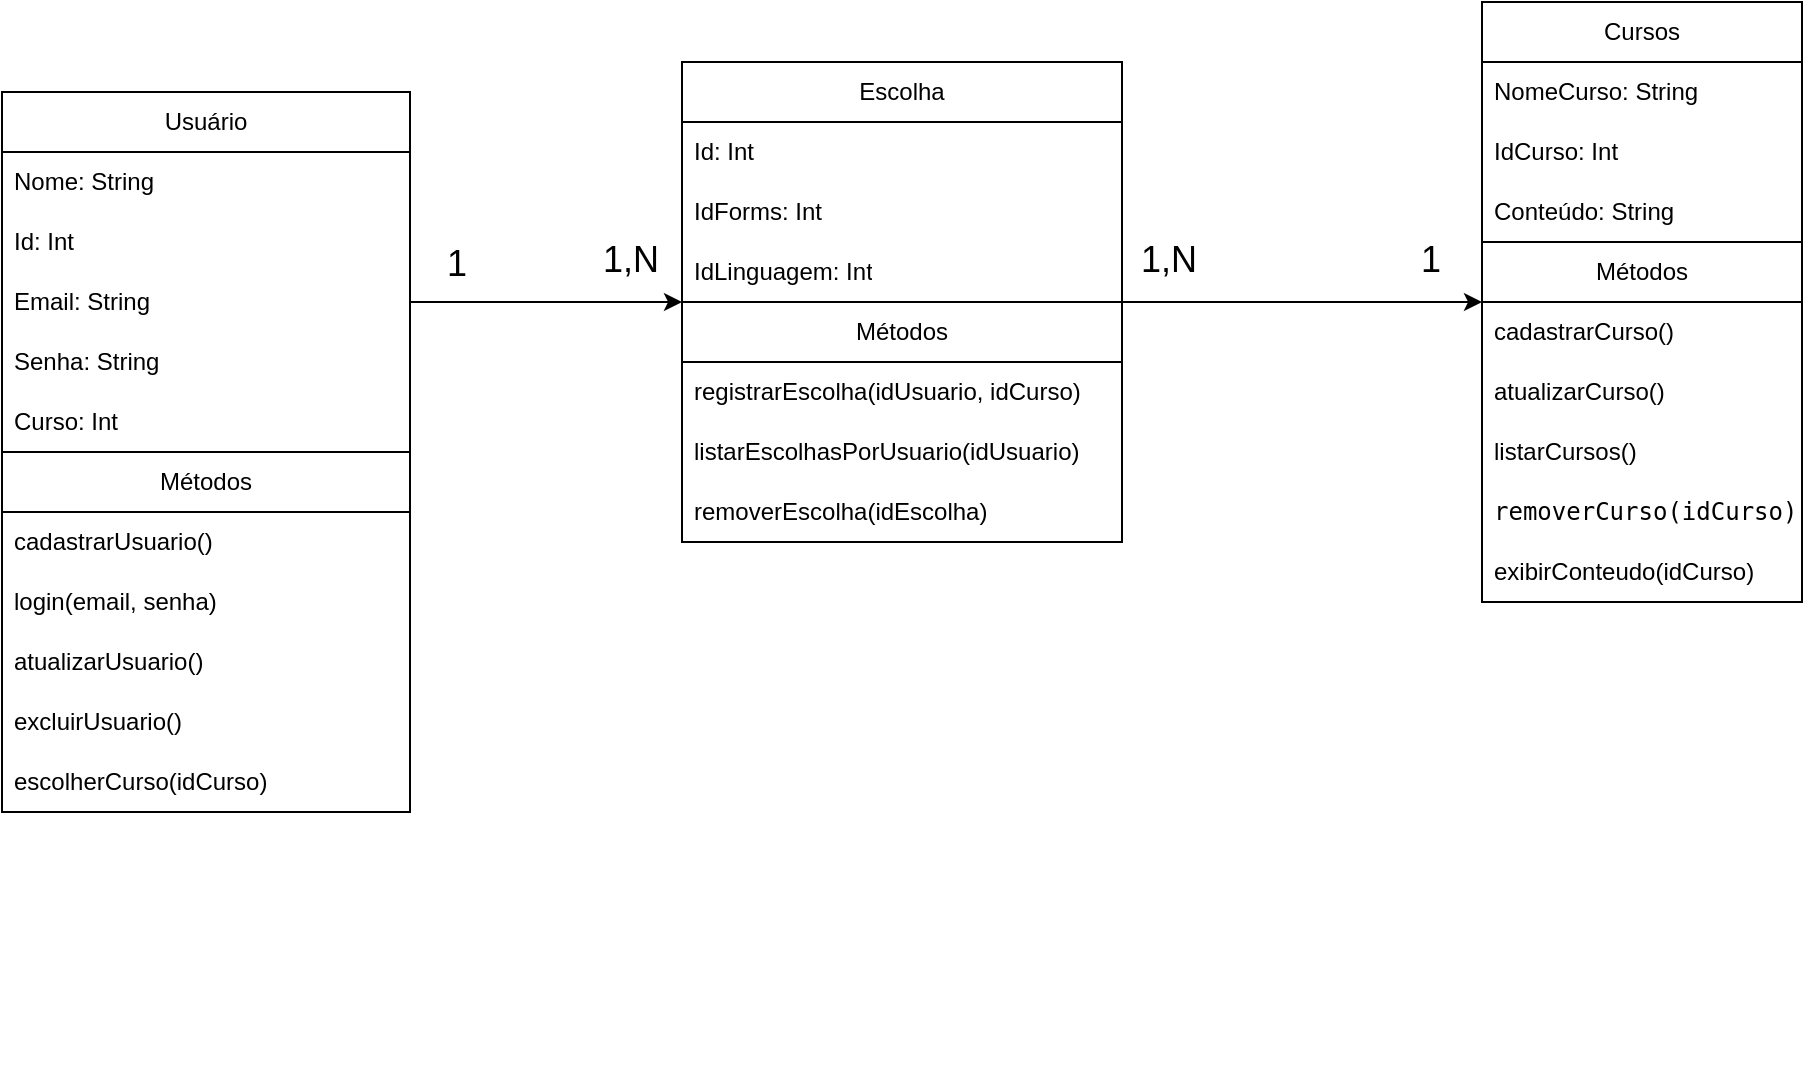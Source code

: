 <mxfile version="28.0.7">
  <diagram name="Página-1" id="BQtqVDnxdv7hZa8ICFK8">
    <mxGraphModel dx="1188" dy="648" grid="1" gridSize="10" guides="1" tooltips="1" connect="1" arrows="1" fold="1" page="1" pageScale="1" pageWidth="827" pageHeight="1169" math="0" shadow="0">
      <root>
        <mxCell id="0" />
        <mxCell id="1" parent="0" />
        <mxCell id="vX3t4Dyej9rQifprjhdi-1" value="Usuário" style="swimlane;fontStyle=0;childLayout=stackLayout;horizontal=1;startSize=30;horizontalStack=0;resizeParent=1;resizeParentMax=0;resizeLast=0;collapsible=1;marginBottom=0;whiteSpace=wrap;html=1;strokeColor=default;swimlaneLine=1;" vertex="1" parent="1">
          <mxGeometry x="20" y="150" width="204" height="360" as="geometry" />
        </mxCell>
        <mxCell id="vX3t4Dyej9rQifprjhdi-2" value="Nome: String" style="text;strokeColor=none;fillColor=none;align=left;verticalAlign=middle;spacingLeft=4;spacingRight=4;overflow=hidden;points=[[0,0.5],[1,0.5]];portConstraint=eastwest;rotatable=0;whiteSpace=wrap;html=1;" vertex="1" parent="vX3t4Dyej9rQifprjhdi-1">
          <mxGeometry y="30" width="204" height="30" as="geometry" />
        </mxCell>
        <mxCell id="vX3t4Dyej9rQifprjhdi-3" value="Id: Int" style="text;strokeColor=none;fillColor=none;align=left;verticalAlign=middle;spacingLeft=4;spacingRight=4;overflow=hidden;points=[[0,0.5],[1,0.5]];portConstraint=eastwest;rotatable=0;whiteSpace=wrap;html=1;" vertex="1" parent="vX3t4Dyej9rQifprjhdi-1">
          <mxGeometry y="60" width="204" height="30" as="geometry" />
        </mxCell>
        <mxCell id="vX3t4Dyej9rQifprjhdi-9" value="Email: String" style="text;strokeColor=none;fillColor=none;align=left;verticalAlign=middle;spacingLeft=4;spacingRight=4;overflow=hidden;points=[[0,0.5],[1,0.5]];portConstraint=eastwest;rotatable=0;whiteSpace=wrap;html=1;" vertex="1" parent="vX3t4Dyej9rQifprjhdi-1">
          <mxGeometry y="90" width="204" height="30" as="geometry" />
        </mxCell>
        <mxCell id="vX3t4Dyej9rQifprjhdi-10" value="Senha: String" style="text;strokeColor=none;fillColor=none;align=left;verticalAlign=middle;spacingLeft=4;spacingRight=4;overflow=hidden;points=[[0,0.5],[1,0.5]];portConstraint=eastwest;rotatable=0;whiteSpace=wrap;html=1;" vertex="1" parent="vX3t4Dyej9rQifprjhdi-1">
          <mxGeometry y="120" width="204" height="30" as="geometry" />
        </mxCell>
        <mxCell id="vX3t4Dyej9rQifprjhdi-4" value="Curso: Int" style="text;strokeColor=none;fillColor=none;align=left;verticalAlign=middle;spacingLeft=4;spacingRight=4;overflow=hidden;points=[[0,0.5],[1,0.5]];portConstraint=eastwest;rotatable=0;whiteSpace=wrap;html=1;" vertex="1" parent="vX3t4Dyej9rQifprjhdi-1">
          <mxGeometry y="150" width="204" height="30" as="geometry" />
        </mxCell>
        <mxCell id="vX3t4Dyej9rQifprjhdi-22" style="edgeStyle=orthogonalEdgeStyle;rounded=0;orthogonalLoop=1;jettySize=auto;html=1;exitX=0.5;exitY=1;exitDx=0;exitDy=0;" edge="1" parent="vX3t4Dyej9rQifprjhdi-1">
          <mxGeometry relative="1" as="geometry">
            <mxPoint x="102" y="300" as="sourcePoint" />
            <mxPoint x="102" y="300" as="targetPoint" />
          </mxGeometry>
        </mxCell>
        <mxCell id="vX3t4Dyej9rQifprjhdi-51" value="Métodos" style="swimlane;fontStyle=0;childLayout=stackLayout;horizontal=1;startSize=30;horizontalStack=0;resizeParent=1;resizeParentMax=0;resizeLast=0;collapsible=1;marginBottom=0;whiteSpace=wrap;html=1;strokeColor=default;swimlaneLine=1;" vertex="1" parent="vX3t4Dyej9rQifprjhdi-1">
          <mxGeometry y="180" width="204" height="180" as="geometry" />
        </mxCell>
        <mxCell id="vX3t4Dyej9rQifprjhdi-57" style="edgeStyle=orthogonalEdgeStyle;rounded=0;orthogonalLoop=1;jettySize=auto;html=1;exitX=0.5;exitY=1;exitDx=0;exitDy=0;" edge="1" parent="vX3t4Dyej9rQifprjhdi-51">
          <mxGeometry relative="1" as="geometry">
            <mxPoint x="102" y="300" as="sourcePoint" />
            <mxPoint x="102" y="300" as="targetPoint" />
          </mxGeometry>
        </mxCell>
        <mxCell id="vX3t4Dyej9rQifprjhdi-69" value="cadastrarUsuario()" style="text;strokeColor=none;fillColor=none;align=left;verticalAlign=middle;spacingLeft=4;spacingRight=4;overflow=hidden;points=[[0,0.5],[1,0.5]];portConstraint=eastwest;rotatable=0;whiteSpace=wrap;html=1;" vertex="1" parent="vX3t4Dyej9rQifprjhdi-51">
          <mxGeometry y="30" width="204" height="30" as="geometry" />
        </mxCell>
        <mxCell id="vX3t4Dyej9rQifprjhdi-70" value="login(email, senha)" style="text;strokeColor=none;fillColor=none;align=left;verticalAlign=middle;spacingLeft=4;spacingRight=4;overflow=hidden;points=[[0,0.5],[1,0.5]];portConstraint=eastwest;rotatable=0;whiteSpace=wrap;html=1;" vertex="1" parent="vX3t4Dyej9rQifprjhdi-51">
          <mxGeometry y="60" width="204" height="30" as="geometry" />
        </mxCell>
        <mxCell id="vX3t4Dyej9rQifprjhdi-73" value="atualizarUsuario()" style="text;strokeColor=none;fillColor=none;align=left;verticalAlign=middle;spacingLeft=4;spacingRight=4;overflow=hidden;points=[[0,0.5],[1,0.5]];portConstraint=eastwest;rotatable=0;whiteSpace=wrap;html=1;" vertex="1" parent="vX3t4Dyej9rQifprjhdi-51">
          <mxGeometry y="90" width="204" height="30" as="geometry" />
        </mxCell>
        <mxCell id="vX3t4Dyej9rQifprjhdi-72" value="excluirUsuario()" style="text;strokeColor=none;fillColor=none;align=left;verticalAlign=middle;spacingLeft=4;spacingRight=4;overflow=hidden;points=[[0,0.5],[1,0.5]];portConstraint=eastwest;rotatable=0;whiteSpace=wrap;html=1;" vertex="1" parent="vX3t4Dyej9rQifprjhdi-51">
          <mxGeometry y="120" width="204" height="30" as="geometry" />
        </mxCell>
        <mxCell id="vX3t4Dyej9rQifprjhdi-71" value="escolherCurso(idCurso)" style="text;strokeColor=none;fillColor=none;align=left;verticalAlign=middle;spacingLeft=4;spacingRight=4;overflow=hidden;points=[[0,0.5],[1,0.5]];portConstraint=eastwest;rotatable=0;whiteSpace=wrap;html=1;" vertex="1" parent="vX3t4Dyej9rQifprjhdi-51">
          <mxGeometry y="150" width="204" height="30" as="geometry" />
        </mxCell>
        <mxCell id="vX3t4Dyej9rQifprjhdi-5" value="Cursos" style="swimlane;fontStyle=0;childLayout=stackLayout;horizontal=1;startSize=30;horizontalStack=0;resizeParent=1;resizeParentMax=0;resizeLast=0;collapsible=1;marginBottom=0;whiteSpace=wrap;html=1;" vertex="1" parent="1">
          <mxGeometry x="760" y="105" width="160" height="300" as="geometry" />
        </mxCell>
        <mxCell id="vX3t4Dyej9rQifprjhdi-6" value="NomeCurso: String&lt;span style=&quot;white-space: pre;&quot;&gt;&#x9;&lt;/span&gt;&lt;span style=&quot;white-space: pre;&quot;&gt;&#x9;&lt;/span&gt;" style="text;strokeColor=none;fillColor=none;align=left;verticalAlign=middle;spacingLeft=4;spacingRight=4;overflow=hidden;points=[[0,0.5],[1,0.5]];portConstraint=eastwest;rotatable=0;whiteSpace=wrap;html=1;" vertex="1" parent="vX3t4Dyej9rQifprjhdi-5">
          <mxGeometry y="30" width="160" height="30" as="geometry" />
        </mxCell>
        <mxCell id="vX3t4Dyej9rQifprjhdi-7" value="IdCurso: Int" style="text;strokeColor=none;fillColor=none;align=left;verticalAlign=middle;spacingLeft=4;spacingRight=4;overflow=hidden;points=[[0,0.5],[1,0.5]];portConstraint=eastwest;rotatable=0;whiteSpace=wrap;html=1;" vertex="1" parent="vX3t4Dyej9rQifprjhdi-5">
          <mxGeometry y="60" width="160" height="30" as="geometry" />
        </mxCell>
        <mxCell id="vX3t4Dyej9rQifprjhdi-43" value="Conteúdo: String&amp;nbsp;" style="text;strokeColor=none;fillColor=none;align=left;verticalAlign=middle;spacingLeft=4;spacingRight=4;overflow=hidden;points=[[0,0.5],[1,0.5]];portConstraint=eastwest;rotatable=0;whiteSpace=wrap;html=1;" vertex="1" parent="vX3t4Dyej9rQifprjhdi-5">
          <mxGeometry y="90" width="160" height="30" as="geometry" />
        </mxCell>
        <mxCell id="vX3t4Dyej9rQifprjhdi-65" value="Métodos" style="swimlane;fontStyle=0;childLayout=stackLayout;horizontal=1;startSize=30;horizontalStack=0;resizeParent=1;resizeParentMax=0;resizeLast=0;collapsible=1;marginBottom=0;whiteSpace=wrap;html=1;strokeColor=default;swimlaneLine=1;" vertex="1" parent="vX3t4Dyej9rQifprjhdi-5">
          <mxGeometry y="120" width="160" height="180" as="geometry" />
        </mxCell>
        <mxCell id="vX3t4Dyej9rQifprjhdi-66" style="edgeStyle=orthogonalEdgeStyle;rounded=0;orthogonalLoop=1;jettySize=auto;html=1;exitX=0.5;exitY=1;exitDx=0;exitDy=0;" edge="1" parent="vX3t4Dyej9rQifprjhdi-65">
          <mxGeometry relative="1" as="geometry">
            <mxPoint x="102" y="300" as="sourcePoint" />
            <mxPoint x="102" y="300" as="targetPoint" />
          </mxGeometry>
        </mxCell>
        <mxCell id="vX3t4Dyej9rQifprjhdi-81" value="cadastrarCurso()" style="text;strokeColor=none;fillColor=none;align=left;verticalAlign=middle;spacingLeft=4;spacingRight=4;overflow=hidden;points=[[0,0.5],[1,0.5]];portConstraint=eastwest;rotatable=0;whiteSpace=wrap;html=1;" vertex="1" parent="vX3t4Dyej9rQifprjhdi-65">
          <mxGeometry y="30" width="160" height="30" as="geometry" />
        </mxCell>
        <mxCell id="vX3t4Dyej9rQifprjhdi-80" value="atualizarCurso()" style="text;strokeColor=none;fillColor=none;align=left;verticalAlign=middle;spacingLeft=4;spacingRight=4;overflow=hidden;points=[[0,0.5],[1,0.5]];portConstraint=eastwest;rotatable=0;whiteSpace=wrap;html=1;" vertex="1" parent="vX3t4Dyej9rQifprjhdi-65">
          <mxGeometry y="60" width="160" height="30" as="geometry" />
        </mxCell>
        <mxCell id="vX3t4Dyej9rQifprjhdi-79" value="listarCursos()" style="text;strokeColor=none;fillColor=none;align=left;verticalAlign=middle;spacingLeft=4;spacingRight=4;overflow=hidden;points=[[0,0.5],[1,0.5]];portConstraint=eastwest;rotatable=0;whiteSpace=wrap;html=1;" vertex="1" parent="vX3t4Dyej9rQifprjhdi-65">
          <mxGeometry y="90" width="160" height="30" as="geometry" />
        </mxCell>
        <mxCell id="vX3t4Dyej9rQifprjhdi-78" value="&lt;code data-end=&quot;965&quot; data-start=&quot;942&quot;&gt;removerCurso(idCurso)&lt;/code&gt;" style="text;strokeColor=none;fillColor=none;align=left;verticalAlign=middle;spacingLeft=4;spacingRight=4;overflow=hidden;points=[[0,0.5],[1,0.5]];portConstraint=eastwest;rotatable=0;whiteSpace=wrap;html=1;" vertex="1" parent="vX3t4Dyej9rQifprjhdi-65">
          <mxGeometry y="120" width="160" height="30" as="geometry" />
        </mxCell>
        <mxCell id="vX3t4Dyej9rQifprjhdi-77" value="exibirConteudo(idCurso)" style="text;strokeColor=none;fillColor=none;align=left;verticalAlign=middle;spacingLeft=4;spacingRight=4;overflow=hidden;points=[[0,0.5],[1,0.5]];portConstraint=eastwest;rotatable=0;whiteSpace=wrap;html=1;" vertex="1" parent="vX3t4Dyej9rQifprjhdi-65">
          <mxGeometry y="150" width="160" height="30" as="geometry" />
        </mxCell>
        <mxCell id="vX3t4Dyej9rQifprjhdi-42" style="edgeStyle=orthogonalEdgeStyle;rounded=0;orthogonalLoop=1;jettySize=auto;html=1;" edge="1" parent="1" source="vX3t4Dyej9rQifprjhdi-34" target="vX3t4Dyej9rQifprjhdi-5">
          <mxGeometry relative="1" as="geometry" />
        </mxCell>
        <mxCell id="vX3t4Dyej9rQifprjhdi-34" value="Escolha" style="swimlane;fontStyle=0;childLayout=stackLayout;horizontal=1;startSize=30;horizontalStack=0;resizeParent=1;resizeParentMax=0;resizeLast=0;collapsible=1;marginBottom=0;whiteSpace=wrap;html=1;strokeColor=default;swimlaneLine=1;" vertex="1" parent="1">
          <mxGeometry x="360" y="135" width="220" height="240" as="geometry" />
        </mxCell>
        <mxCell id="vX3t4Dyej9rQifprjhdi-35" value="Id: Int" style="text;strokeColor=none;fillColor=none;align=left;verticalAlign=middle;spacingLeft=4;spacingRight=4;overflow=hidden;points=[[0,0.5],[1,0.5]];portConstraint=eastwest;rotatable=0;whiteSpace=wrap;html=1;" vertex="1" parent="vX3t4Dyej9rQifprjhdi-34">
          <mxGeometry y="30" width="220" height="30" as="geometry" />
        </mxCell>
        <mxCell id="vX3t4Dyej9rQifprjhdi-37" value="IdForms: Int" style="text;strokeColor=none;fillColor=none;align=left;verticalAlign=middle;spacingLeft=4;spacingRight=4;overflow=hidden;points=[[0,0.5],[1,0.5]];portConstraint=eastwest;rotatable=0;whiteSpace=wrap;html=1;" vertex="1" parent="vX3t4Dyej9rQifprjhdi-34">
          <mxGeometry y="60" width="220" height="30" as="geometry" />
        </mxCell>
        <mxCell id="vX3t4Dyej9rQifprjhdi-39" value="IdLinguagem: Int" style="text;strokeColor=none;fillColor=none;align=left;verticalAlign=middle;spacingLeft=4;spacingRight=4;overflow=hidden;points=[[0,0.5],[1,0.5]];portConstraint=eastwest;rotatable=0;whiteSpace=wrap;html=1;" vertex="1" parent="vX3t4Dyej9rQifprjhdi-34">
          <mxGeometry y="90" width="220" height="30" as="geometry" />
        </mxCell>
        <mxCell id="vX3t4Dyej9rQifprjhdi-40" style="edgeStyle=orthogonalEdgeStyle;rounded=0;orthogonalLoop=1;jettySize=auto;html=1;exitX=0.5;exitY=1;exitDx=0;exitDy=0;" edge="1" parent="vX3t4Dyej9rQifprjhdi-34">
          <mxGeometry relative="1" as="geometry">
            <mxPoint x="102" y="300" as="sourcePoint" />
            <mxPoint x="102" y="300" as="targetPoint" />
          </mxGeometry>
        </mxCell>
        <mxCell id="vX3t4Dyej9rQifprjhdi-58" value="Métodos" style="swimlane;fontStyle=0;childLayout=stackLayout;horizontal=1;startSize=30;horizontalStack=0;resizeParent=1;resizeParentMax=0;resizeLast=0;collapsible=1;marginBottom=0;whiteSpace=wrap;html=1;strokeColor=default;swimlaneLine=1;" vertex="1" parent="vX3t4Dyej9rQifprjhdi-34">
          <mxGeometry y="120" width="220" height="120" as="geometry" />
        </mxCell>
        <mxCell id="vX3t4Dyej9rQifprjhdi-64" style="edgeStyle=orthogonalEdgeStyle;rounded=0;orthogonalLoop=1;jettySize=auto;html=1;exitX=0.5;exitY=1;exitDx=0;exitDy=0;" edge="1" parent="vX3t4Dyej9rQifprjhdi-58">
          <mxGeometry relative="1" as="geometry">
            <mxPoint x="102" y="300" as="sourcePoint" />
            <mxPoint x="102" y="300" as="targetPoint" />
          </mxGeometry>
        </mxCell>
        <mxCell id="vX3t4Dyej9rQifprjhdi-74" value="registrarEscolha(idUsuario, idCurso)" style="text;strokeColor=none;fillColor=none;align=left;verticalAlign=middle;spacingLeft=4;spacingRight=4;overflow=hidden;points=[[0,0.5],[1,0.5]];portConstraint=eastwest;rotatable=0;whiteSpace=wrap;html=1;" vertex="1" parent="vX3t4Dyej9rQifprjhdi-58">
          <mxGeometry y="30" width="220" height="30" as="geometry" />
        </mxCell>
        <mxCell id="vX3t4Dyej9rQifprjhdi-75" value="listarEscolhasPorUsuario(idUsuario)" style="text;strokeColor=none;fillColor=none;align=left;verticalAlign=middle;spacingLeft=4;spacingRight=4;overflow=hidden;points=[[0,0.5],[1,0.5]];portConstraint=eastwest;rotatable=0;whiteSpace=wrap;html=1;" vertex="1" parent="vX3t4Dyej9rQifprjhdi-58">
          <mxGeometry y="60" width="220" height="30" as="geometry" />
        </mxCell>
        <mxCell id="vX3t4Dyej9rQifprjhdi-76" value="removerEscolha(idEscolha)" style="text;strokeColor=none;fillColor=none;align=left;verticalAlign=middle;spacingLeft=4;spacingRight=4;overflow=hidden;points=[[0,0.5],[1,0.5]];portConstraint=eastwest;rotatable=0;whiteSpace=wrap;html=1;" vertex="1" parent="vX3t4Dyej9rQifprjhdi-58">
          <mxGeometry y="90" width="220" height="30" as="geometry" />
        </mxCell>
        <mxCell id="vX3t4Dyej9rQifprjhdi-45" value="&lt;font style=&quot;font-size: 18px;&quot;&gt;1,N&lt;/font&gt;" style="edgeLabel;html=1;align=center;verticalAlign=middle;resizable=0;points=[];" vertex="1" connectable="0" parent="1">
          <mxGeometry x="330" y="230" as="geometry">
            <mxPoint x="4" y="4" as="offset" />
          </mxGeometry>
        </mxCell>
        <mxCell id="vX3t4Dyej9rQifprjhdi-46" style="edgeStyle=orthogonalEdgeStyle;rounded=0;orthogonalLoop=1;jettySize=auto;html=1;" edge="1" parent="1" source="vX3t4Dyej9rQifprjhdi-9" target="vX3t4Dyej9rQifprjhdi-34">
          <mxGeometry relative="1" as="geometry" />
        </mxCell>
        <mxCell id="vX3t4Dyej9rQifprjhdi-47" value="&lt;span style=&quot;font-size: 18px;&quot;&gt;1&lt;/span&gt;" style="edgeLabel;html=1;align=center;verticalAlign=middle;resizable=0;points=[];" vertex="1" connectable="0" parent="1">
          <mxGeometry x="250" y="240" as="geometry">
            <mxPoint x="-3" y="-4" as="offset" />
          </mxGeometry>
        </mxCell>
        <mxCell id="vX3t4Dyej9rQifprjhdi-48" value="&lt;span style=&quot;font-size: 18px;&quot;&gt;1,N&lt;/span&gt;" style="edgeLabel;html=1;align=center;verticalAlign=middle;resizable=0;points=[];" vertex="1" connectable="0" parent="1">
          <mxGeometry x="610" y="240" as="geometry">
            <mxPoint x="-7" y="-6" as="offset" />
          </mxGeometry>
        </mxCell>
        <mxCell id="vX3t4Dyej9rQifprjhdi-49" value="&lt;span style=&quot;font-size: 18px;&quot;&gt;1&lt;/span&gt;" style="edgeLabel;html=1;align=center;verticalAlign=middle;resizable=0;points=[];" vertex="1" connectable="0" parent="1">
          <mxGeometry x="730" y="230" as="geometry">
            <mxPoint x="4" y="4" as="offset" />
          </mxGeometry>
        </mxCell>
      </root>
    </mxGraphModel>
  </diagram>
</mxfile>
